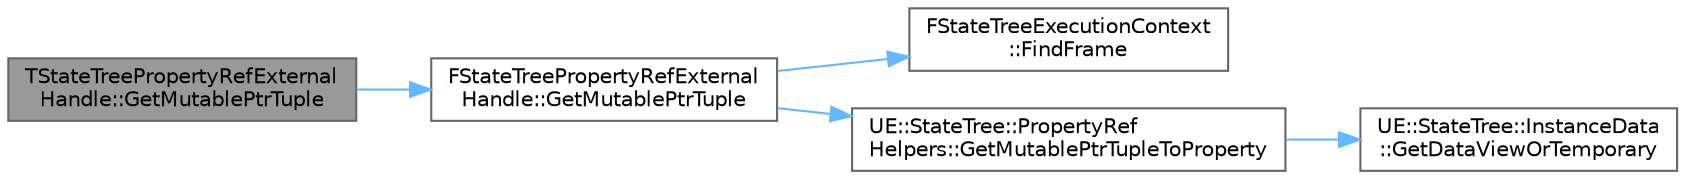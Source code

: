 digraph "TStateTreePropertyRefExternalHandle::GetMutablePtrTuple"
{
 // INTERACTIVE_SVG=YES
 // LATEX_PDF_SIZE
  bgcolor="transparent";
  edge [fontname=Helvetica,fontsize=10,labelfontname=Helvetica,labelfontsize=10];
  node [fontname=Helvetica,fontsize=10,shape=box,height=0.2,width=0.4];
  rankdir="LR";
  Node1 [id="Node000001",label="TStateTreePropertyRefExternal\lHandle::GetMutablePtrTuple",height=0.2,width=0.4,color="gray40", fillcolor="grey60", style="filled", fontcolor="black",tooltip=" "];
  Node1 -> Node2 [id="edge1_Node000001_Node000002",color="steelblue1",style="solid",tooltip=" "];
  Node2 [id="Node000002",label="FStateTreePropertyRefExternal\lHandle::GetMutablePtrTuple",height=0.2,width=0.4,color="grey40", fillcolor="white", style="filled",URL="$d4/db1/structFStateTreePropertyRefExternalHandle.html#abe6f33e23231b0eb539ad2eb46d6e821",tooltip=" "];
  Node2 -> Node3 [id="edge2_Node000002_Node000003",color="steelblue1",style="solid",tooltip=" "];
  Node3 [id="Node000003",label="FStateTreeExecutionContext\l::FindFrame",height=0.2,width=0.4,color="grey40", fillcolor="white", style="filled",URL="$df/d4a/structFStateTreeExecutionContext.html#a8851e5b91167558bcd10737b515e5d8f",tooltip="Looks for a frame in provided list of frames."];
  Node2 -> Node4 [id="edge3_Node000002_Node000004",color="steelblue1",style="solid",tooltip=" "];
  Node4 [id="Node000004",label="UE::StateTree::PropertyRef\lHelpers::GetMutablePtrTupleToProperty",height=0.2,width=0.4,color="grey40", fillcolor="white", style="filled",URL="$d1/d89/namespaceUE_1_1StateTree_1_1PropertyRefHelpers.html#ac13929a2789e4e43737cda1b26b4406f",tooltip=" "];
  Node4 -> Node5 [id="edge4_Node000004_Node000005",color="steelblue1",style="solid",tooltip=" "];
  Node5 [id="Node000005",label="UE::StateTree::InstanceData\l::GetDataViewOrTemporary",height=0.2,width=0.4,color="grey40", fillcolor="white", style="filled",URL="$dd/d17/namespaceUE_1_1StateTree_1_1InstanceData.html#ae32d4639b5f42a2b98b72b264e3c84c6",tooltip=" "];
}
